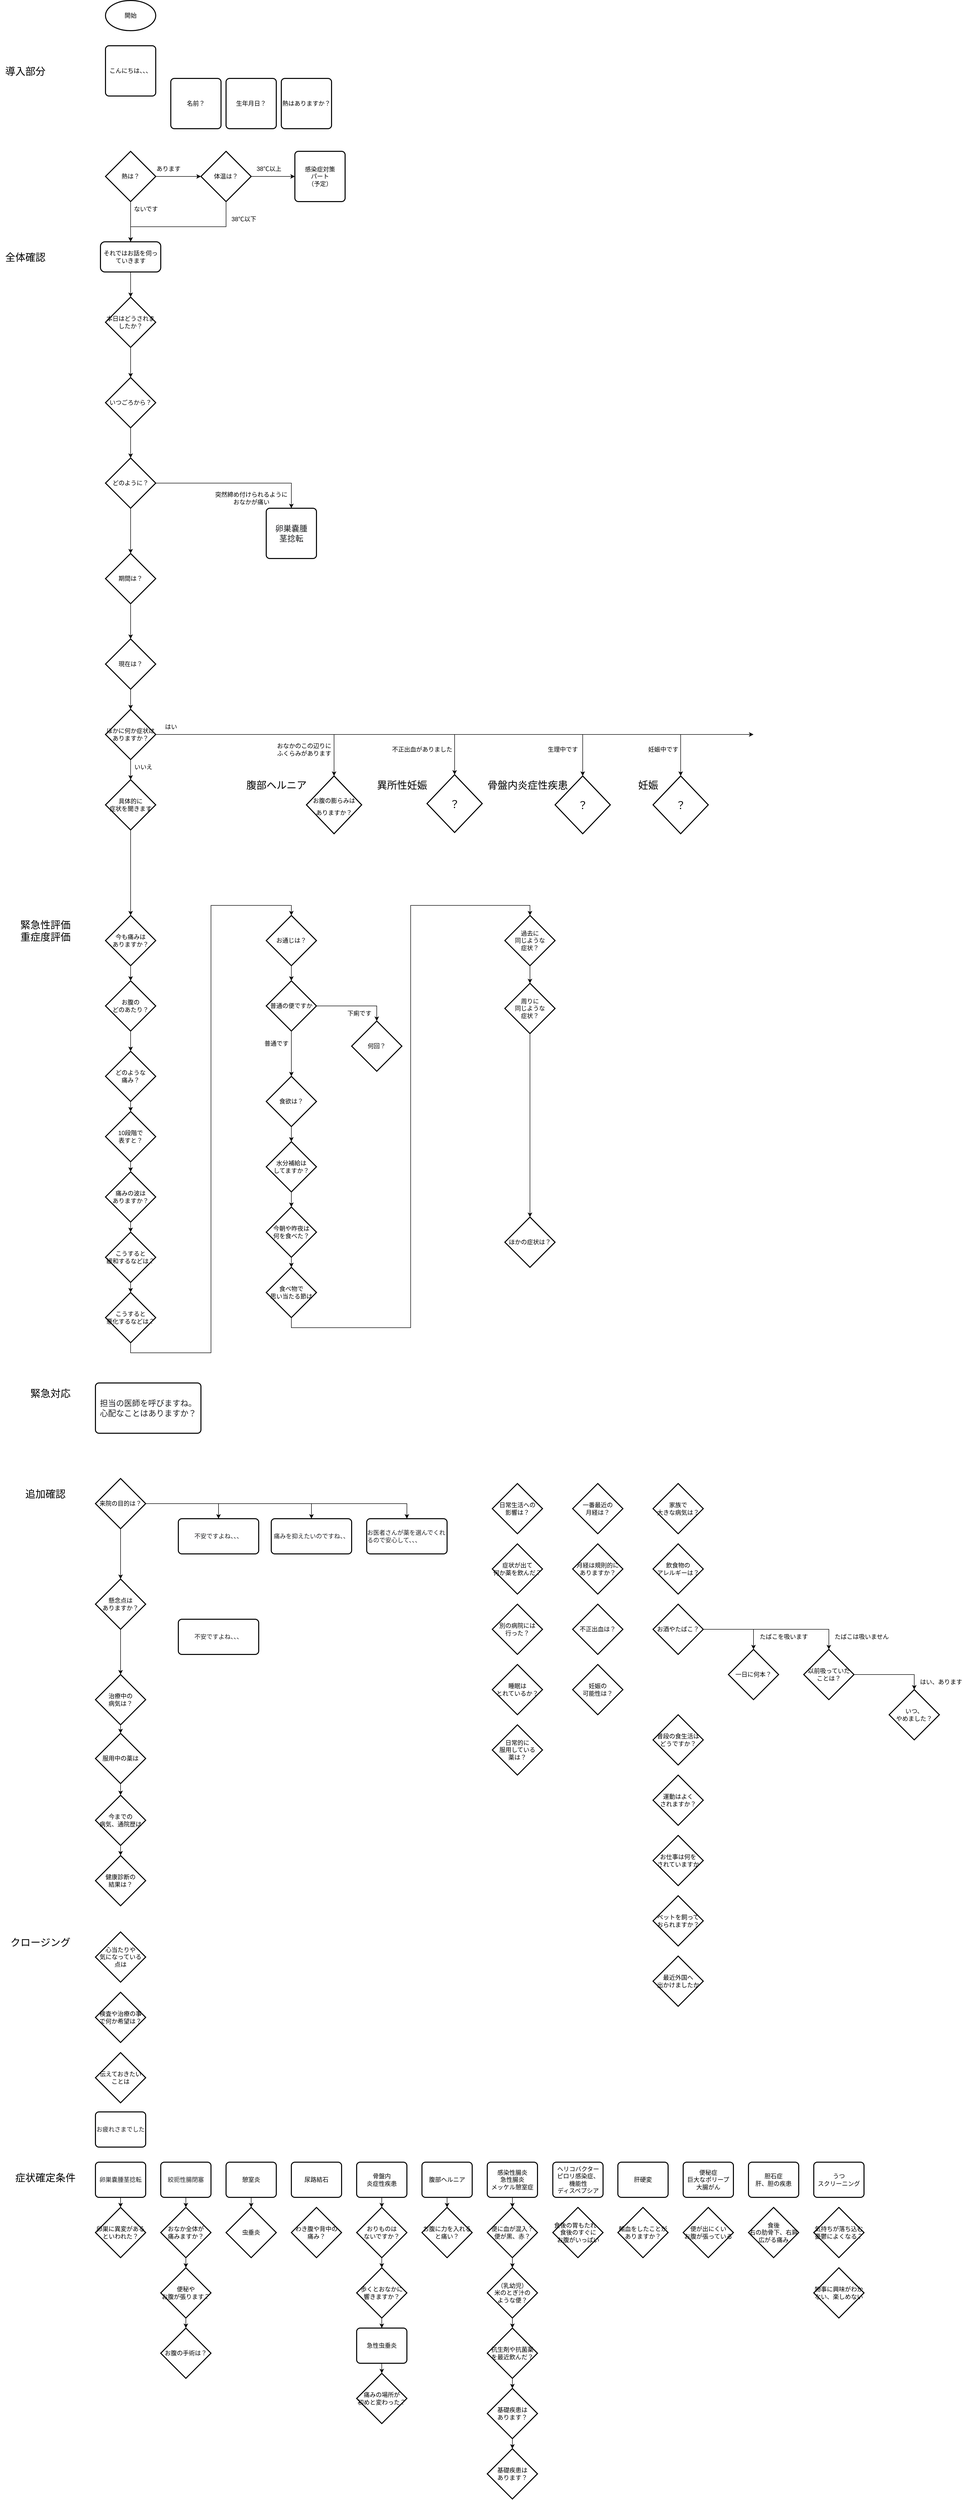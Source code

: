 <mxfile version="20.2.2" type="device"><diagram id="rqpcYEgkBjeoEAfSmR1K" name="Page-1"><mxGraphModel dx="1303" dy="2243" grid="1" gridSize="10" guides="1" tooltips="1" connect="1" arrows="1" fold="1" page="1" pageScale="1" pageWidth="827" pageHeight="1169" math="0" shadow="0"><root><mxCell id="0"/><mxCell id="1" parent="0"/><mxCell id="JgVFpUVp75qt-xSq9IBx-1" value="開始" style="strokeWidth=2;html=1;shape=mxgraph.flowchart.start_1;whiteSpace=wrap;" parent="1" vertex="1"><mxGeometry x="350" y="-40" width="100" height="60" as="geometry"/></mxCell><mxCell id="JgVFpUVp75qt-xSq9IBx-2" value="こんにちは、、、" style="rounded=1;whiteSpace=wrap;html=1;absoluteArcSize=1;arcSize=14;strokeWidth=2;" parent="1" vertex="1"><mxGeometry x="350" y="50" width="100" height="100" as="geometry"/></mxCell><mxCell id="JgVFpUVp75qt-xSq9IBx-3" value="名前？" style="rounded=1;whiteSpace=wrap;html=1;absoluteArcSize=1;arcSize=14;strokeWidth=2;" parent="1" vertex="1"><mxGeometry x="480" y="115" width="100" height="100" as="geometry"/></mxCell><mxCell id="JgVFpUVp75qt-xSq9IBx-5" value="生年月日？" style="rounded=1;whiteSpace=wrap;html=1;absoluteArcSize=1;arcSize=14;strokeWidth=2;" parent="1" vertex="1"><mxGeometry x="590" y="115" width="100" height="100" as="geometry"/></mxCell><mxCell id="JgVFpUVp75qt-xSq9IBx-7" value="熱はありますか？" style="rounded=1;whiteSpace=wrap;html=1;absoluteArcSize=1;arcSize=14;strokeWidth=2;" parent="1" vertex="1"><mxGeometry x="700" y="115" width="100" height="100" as="geometry"/></mxCell><mxCell id="JgVFpUVp75qt-xSq9IBx-13" value="感染症対策&lt;br&gt;パート&lt;br&gt;（予定）" style="rounded=1;whiteSpace=wrap;html=1;absoluteArcSize=1;arcSize=14;strokeWidth=2;" parent="1" vertex="1"><mxGeometry x="727" y="260" width="100" height="100" as="geometry"/></mxCell><mxCell id="JgVFpUVp75qt-xSq9IBx-19" style="edgeStyle=orthogonalEdgeStyle;rounded=0;orthogonalLoop=1;jettySize=auto;html=1;exitX=1;exitY=0.5;exitDx=0;exitDy=0;exitPerimeter=0;entryX=0;entryY=0.5;entryDx=0;entryDy=0;entryPerimeter=0;" parent="1" source="JgVFpUVp75qt-xSq9IBx-16" target="JgVFpUVp75qt-xSq9IBx-18" edge="1"><mxGeometry relative="1" as="geometry"/></mxCell><mxCell id="JgVFpUVp75qt-xSq9IBx-22" value="" style="edgeStyle=orthogonalEdgeStyle;rounded=0;orthogonalLoop=1;jettySize=auto;html=1;" parent="1" source="JgVFpUVp75qt-xSq9IBx-16" target="JgVFpUVp75qt-xSq9IBx-21" edge="1"><mxGeometry relative="1" as="geometry"/></mxCell><mxCell id="JgVFpUVp75qt-xSq9IBx-16" value="熱は？" style="strokeWidth=2;html=1;shape=mxgraph.flowchart.decision;whiteSpace=wrap;" parent="1" vertex="1"><mxGeometry x="350" y="260" width="100" height="100" as="geometry"/></mxCell><mxCell id="JgVFpUVp75qt-xSq9IBx-20" style="edgeStyle=orthogonalEdgeStyle;rounded=0;orthogonalLoop=1;jettySize=auto;html=1;exitX=1;exitY=0.5;exitDx=0;exitDy=0;exitPerimeter=0;" parent="1" source="JgVFpUVp75qt-xSq9IBx-18" target="JgVFpUVp75qt-xSq9IBx-13" edge="1"><mxGeometry relative="1" as="geometry"/></mxCell><mxCell id="7TIs3sJOuQPBWiwhjN5d-22" style="edgeStyle=orthogonalEdgeStyle;rounded=0;orthogonalLoop=1;jettySize=auto;html=1;exitX=0.5;exitY=1;exitDx=0;exitDy=0;exitPerimeter=0;" parent="1" source="JgVFpUVp75qt-xSq9IBx-18" edge="1"><mxGeometry relative="1" as="geometry"><mxPoint x="400" y="440" as="targetPoint"/><Array as="points"><mxPoint x="590" y="410"/><mxPoint x="400" y="410"/></Array></mxGeometry></mxCell><mxCell id="JgVFpUVp75qt-xSq9IBx-18" value="体温は？" style="strokeWidth=2;html=1;shape=mxgraph.flowchart.decision;whiteSpace=wrap;" parent="1" vertex="1"><mxGeometry x="540" y="260" width="100" height="100" as="geometry"/></mxCell><mxCell id="JgVFpUVp75qt-xSq9IBx-24" style="edgeStyle=orthogonalEdgeStyle;rounded=0;orthogonalLoop=1;jettySize=auto;html=1;exitX=0.5;exitY=1;exitDx=0;exitDy=0;entryX=0.5;entryY=0;entryDx=0;entryDy=0;entryPerimeter=0;" parent="1" source="JgVFpUVp75qt-xSq9IBx-21" target="JgVFpUVp75qt-xSq9IBx-23" edge="1"><mxGeometry relative="1" as="geometry"/></mxCell><mxCell id="JgVFpUVp75qt-xSq9IBx-21" value="それではお話を伺っていきます" style="rounded=1;whiteSpace=wrap;html=1;strokeWidth=2;" parent="1" vertex="1"><mxGeometry x="340" y="440" width="120" height="60" as="geometry"/></mxCell><mxCell id="7TIs3sJOuQPBWiwhjN5d-24" style="edgeStyle=orthogonalEdgeStyle;rounded=0;orthogonalLoop=1;jettySize=auto;html=1;exitX=0.5;exitY=1;exitDx=0;exitDy=0;exitPerimeter=0;entryX=0.5;entryY=0;entryDx=0;entryDy=0;entryPerimeter=0;" parent="1" source="JgVFpUVp75qt-xSq9IBx-23" target="JgVFpUVp75qt-xSq9IBx-29" edge="1"><mxGeometry relative="1" as="geometry"/></mxCell><mxCell id="JgVFpUVp75qt-xSq9IBx-23" value="本日はどうされましたか？" style="strokeWidth=2;html=1;shape=mxgraph.flowchart.decision;whiteSpace=wrap;" parent="1" vertex="1"><mxGeometry x="350" y="550" width="100" height="100" as="geometry"/></mxCell><mxCell id="7TIs3sJOuQPBWiwhjN5d-26" style="edgeStyle=orthogonalEdgeStyle;rounded=0;orthogonalLoop=1;jettySize=auto;html=1;exitX=0.5;exitY=1;exitDx=0;exitDy=0;exitPerimeter=0;entryX=0.5;entryY=0;entryDx=0;entryDy=0;entryPerimeter=0;" parent="1" source="JgVFpUVp75qt-xSq9IBx-28" target="JgVFpUVp75qt-xSq9IBx-32" edge="1"><mxGeometry relative="1" as="geometry"/></mxCell><mxCell id="7TIs3sJOuQPBWiwhjN5d-35" style="edgeStyle=orthogonalEdgeStyle;rounded=0;orthogonalLoop=1;jettySize=auto;html=1;exitX=1;exitY=0.5;exitDx=0;exitDy=0;exitPerimeter=0;entryX=0.5;entryY=0;entryDx=0;entryDy=0;" parent="1" source="JgVFpUVp75qt-xSq9IBx-28" target="7TIs3sJOuQPBWiwhjN5d-33" edge="1"><mxGeometry relative="1" as="geometry"/></mxCell><mxCell id="JgVFpUVp75qt-xSq9IBx-28" value="どのように？" style="strokeWidth=2;html=1;shape=mxgraph.flowchart.decision;whiteSpace=wrap;" parent="1" vertex="1"><mxGeometry x="350" y="870" width="100" height="100" as="geometry"/></mxCell><mxCell id="7TIs3sJOuQPBWiwhjN5d-25" style="edgeStyle=orthogonalEdgeStyle;rounded=0;orthogonalLoop=1;jettySize=auto;html=1;exitX=0.5;exitY=1;exitDx=0;exitDy=0;exitPerimeter=0;entryX=0.5;entryY=0;entryDx=0;entryDy=0;entryPerimeter=0;" parent="1" source="JgVFpUVp75qt-xSq9IBx-29" target="JgVFpUVp75qt-xSq9IBx-28" edge="1"><mxGeometry relative="1" as="geometry"/></mxCell><mxCell id="JgVFpUVp75qt-xSq9IBx-29" value="いつごろから？" style="strokeWidth=2;html=1;shape=mxgraph.flowchart.decision;whiteSpace=wrap;" parent="1" vertex="1"><mxGeometry x="350" y="710" width="100" height="100" as="geometry"/></mxCell><mxCell id="7TIs3sJOuQPBWiwhjN5d-18" style="edgeStyle=orthogonalEdgeStyle;rounded=0;orthogonalLoop=1;jettySize=auto;html=1;exitX=0.5;exitY=1;exitDx=0;exitDy=0;exitPerimeter=0;entryX=0.5;entryY=0;entryDx=0;entryDy=0;entryPerimeter=0;" parent="1" source="JgVFpUVp75qt-xSq9IBx-30" target="7TIs3sJOuQPBWiwhjN5d-36" edge="1"><mxGeometry relative="1" as="geometry"><mxPoint x="400" y="1720" as="targetPoint"/></mxGeometry></mxCell><mxCell id="JgVFpUVp75qt-xSq9IBx-30" value="具体的に&lt;br&gt;症状を聞きます" style="strokeWidth=2;html=1;shape=mxgraph.flowchart.decision;whiteSpace=wrap;" parent="1" vertex="1"><mxGeometry x="350" y="1510" width="100" height="100" as="geometry"/></mxCell><mxCell id="7TIs3sJOuQPBWiwhjN5d-27" style="edgeStyle=orthogonalEdgeStyle;rounded=0;orthogonalLoop=1;jettySize=auto;html=1;exitX=0.5;exitY=1;exitDx=0;exitDy=0;exitPerimeter=0;entryX=0.5;entryY=0;entryDx=0;entryDy=0;entryPerimeter=0;" parent="1" source="JgVFpUVp75qt-xSq9IBx-32" target="JgVFpUVp75qt-xSq9IBx-55" edge="1"><mxGeometry relative="1" as="geometry"/></mxCell><mxCell id="JgVFpUVp75qt-xSq9IBx-32" value="期間は？" style="strokeWidth=2;html=1;shape=mxgraph.flowchart.decision;whiteSpace=wrap;" parent="1" vertex="1"><mxGeometry x="350" y="1060" width="100" height="100" as="geometry"/></mxCell><mxCell id="JgVFpUVp75qt-xSq9IBx-33" value="&lt;font style=&quot;font-size: 20px;&quot;&gt;導入部分&lt;/font&gt;" style="text;html=1;align=center;verticalAlign=middle;resizable=0;points=[];autosize=1;strokeColor=none;fillColor=none;" parent="1" vertex="1"><mxGeometry x="140" y="80" width="100" height="40" as="geometry"/></mxCell><mxCell id="JgVFpUVp75qt-xSq9IBx-34" value="&lt;font style=&quot;font-size: 20px;&quot;&gt;全体確認&lt;/font&gt;" style="text;html=1;align=center;verticalAlign=middle;resizable=0;points=[];autosize=1;strokeColor=none;fillColor=none;" parent="1" vertex="1"><mxGeometry x="140" y="450" width="100" height="40" as="geometry"/></mxCell><mxCell id="JgVFpUVp75qt-xSq9IBx-36" value="&lt;font style=&quot;font-size: 20px;&quot;&gt;腹部ヘルニア&lt;/font&gt;" style="text;html=1;align=center;verticalAlign=middle;resizable=0;points=[];autosize=1;strokeColor=none;fillColor=none;" parent="1" vertex="1"><mxGeometry x="620" y="1500" width="140" height="40" as="geometry"/></mxCell><mxCell id="JgVFpUVp75qt-xSq9IBx-37" value="&lt;font style=&quot;font-size: 12px;&quot;&gt;お腹の膨らみは&lt;br&gt;&lt;font style=&quot;font-size: 12px;&quot;&gt;ありますか？&lt;/font&gt;&lt;/font&gt;" style="strokeWidth=2;html=1;shape=mxgraph.flowchart.decision;whiteSpace=wrap;fontSize=20;" parent="1" vertex="1"><mxGeometry x="750" y="1502.5" width="110" height="115" as="geometry"/></mxCell><mxCell id="JgVFpUVp75qt-xSq9IBx-46" style="edgeStyle=orthogonalEdgeStyle;rounded=0;orthogonalLoop=1;jettySize=auto;html=1;exitX=0.5;exitY=1;exitDx=0;exitDy=0;exitPerimeter=0;entryX=0.5;entryY=0;entryDx=0;entryDy=0;entryPerimeter=0;fontSize=12;" parent="1" source="JgVFpUVp75qt-xSq9IBx-40" target="JgVFpUVp75qt-xSq9IBx-30" edge="1"><mxGeometry relative="1" as="geometry"/></mxCell><mxCell id="7TIs3sJOuQPBWiwhjN5d-1" style="edgeStyle=orthogonalEdgeStyle;rounded=0;orthogonalLoop=1;jettySize=auto;html=1;exitX=1;exitY=0.5;exitDx=0;exitDy=0;exitPerimeter=0;" parent="1" source="JgVFpUVp75qt-xSq9IBx-40" edge="1"><mxGeometry relative="1" as="geometry"><mxPoint x="1640" y="1420" as="targetPoint"/></mxGeometry></mxCell><mxCell id="7TIs3sJOuQPBWiwhjN5d-7" style="edgeStyle=orthogonalEdgeStyle;rounded=0;orthogonalLoop=1;jettySize=auto;html=1;exitX=1;exitY=0.5;exitDx=0;exitDy=0;exitPerimeter=0;entryX=0.5;entryY=0;entryDx=0;entryDy=0;entryPerimeter=0;" parent="1" source="JgVFpUVp75qt-xSq9IBx-40" target="JgVFpUVp75qt-xSq9IBx-37" edge="1"><mxGeometry relative="1" as="geometry"/></mxCell><mxCell id="7TIs3sJOuQPBWiwhjN5d-10" style="edgeStyle=orthogonalEdgeStyle;rounded=0;orthogonalLoop=1;jettySize=auto;html=1;exitX=1;exitY=0.5;exitDx=0;exitDy=0;exitPerimeter=0;entryX=0.5;entryY=0;entryDx=0;entryDy=0;entryPerimeter=0;" parent="1" source="JgVFpUVp75qt-xSq9IBx-40" target="7TIs3sJOuQPBWiwhjN5d-9" edge="1"><mxGeometry relative="1" as="geometry"/></mxCell><mxCell id="7TIs3sJOuQPBWiwhjN5d-15" style="edgeStyle=orthogonalEdgeStyle;rounded=0;orthogonalLoop=1;jettySize=auto;html=1;exitX=1;exitY=0.5;exitDx=0;exitDy=0;exitPerimeter=0;entryX=0.5;entryY=0;entryDx=0;entryDy=0;entryPerimeter=0;" parent="1" source="JgVFpUVp75qt-xSq9IBx-40" target="7TIs3sJOuQPBWiwhjN5d-12" edge="1"><mxGeometry relative="1" as="geometry"/></mxCell><mxCell id="7TIs3sJOuQPBWiwhjN5d-16" style="edgeStyle=orthogonalEdgeStyle;rounded=0;orthogonalLoop=1;jettySize=auto;html=1;exitX=1;exitY=0.5;exitDx=0;exitDy=0;exitPerimeter=0;entryX=0.5;entryY=0;entryDx=0;entryDy=0;entryPerimeter=0;" parent="1" source="JgVFpUVp75qt-xSq9IBx-40" target="7TIs3sJOuQPBWiwhjN5d-11" edge="1"><mxGeometry relative="1" as="geometry"/></mxCell><mxCell id="JgVFpUVp75qt-xSq9IBx-40" value="ほかに何か症状はありますか？" style="strokeWidth=2;html=1;shape=mxgraph.flowchart.decision;whiteSpace=wrap;" parent="1" vertex="1"><mxGeometry x="350" y="1370" width="100" height="100" as="geometry"/></mxCell><mxCell id="JgVFpUVp75qt-xSq9IBx-48" value="はい" style="text;html=1;align=center;verticalAlign=middle;resizable=0;points=[];autosize=1;strokeColor=none;fillColor=none;fontSize=12;" parent="1" vertex="1"><mxGeometry x="455" y="1390" width="50" height="30" as="geometry"/></mxCell><mxCell id="JgVFpUVp75qt-xSq9IBx-49" value="いいえ" style="text;html=1;align=center;verticalAlign=middle;resizable=0;points=[];autosize=1;strokeColor=none;fillColor=none;fontSize=12;" parent="1" vertex="1"><mxGeometry x="395" y="1470" width="60" height="30" as="geometry"/></mxCell><mxCell id="JgVFpUVp75qt-xSq9IBx-50" value="&lt;font style=&quot;font-size: 20px;&quot;&gt;異所性妊娠&lt;/font&gt;" style="text;html=1;align=center;verticalAlign=middle;resizable=0;points=[];autosize=1;strokeColor=none;fillColor=none;" parent="1" vertex="1"><mxGeometry x="880" y="1500" width="120" height="40" as="geometry"/></mxCell><mxCell id="JgVFpUVp75qt-xSq9IBx-51" value="&lt;span style=&quot;font-size: 20px;&quot;&gt;骨盤内炎症性疾患&lt;/span&gt;" style="text;html=1;align=center;verticalAlign=middle;resizable=0;points=[];autosize=1;strokeColor=none;fillColor=none;" parent="1" vertex="1"><mxGeometry x="1100" y="1500" width="180" height="40" as="geometry"/></mxCell><mxCell id="7TIs3sJOuQPBWiwhjN5d-28" style="edgeStyle=orthogonalEdgeStyle;rounded=0;orthogonalLoop=1;jettySize=auto;html=1;exitX=0.5;exitY=1;exitDx=0;exitDy=0;exitPerimeter=0;entryX=0.5;entryY=0;entryDx=0;entryDy=0;entryPerimeter=0;" parent="1" source="JgVFpUVp75qt-xSq9IBx-55" target="JgVFpUVp75qt-xSq9IBx-40" edge="1"><mxGeometry relative="1" as="geometry"/></mxCell><mxCell id="JgVFpUVp75qt-xSq9IBx-55" value="現在は？" style="strokeWidth=2;html=1;shape=mxgraph.flowchart.decision;whiteSpace=wrap;" parent="1" vertex="1"><mxGeometry x="350" y="1230" width="100" height="100" as="geometry"/></mxCell><mxCell id="7TIs3sJOuQPBWiwhjN5d-2" value="おなかのこの辺りに&lt;br&gt;ふくらみがあります" style="text;html=1;align=center;verticalAlign=middle;resizable=0;points=[];autosize=1;strokeColor=none;fillColor=none;fontSize=12;" parent="1" vertex="1"><mxGeometry x="680" y="1430" width="130" height="40" as="geometry"/></mxCell><mxCell id="7TIs3sJOuQPBWiwhjN5d-3" value="不正出血がありました" style="text;html=1;align=center;verticalAlign=middle;resizable=0;points=[];autosize=1;strokeColor=none;fillColor=none;fontSize=12;" parent="1" vertex="1"><mxGeometry x="910" y="1435" width="140" height="30" as="geometry"/></mxCell><mxCell id="7TIs3sJOuQPBWiwhjN5d-4" value="生理中です" style="text;html=1;align=center;verticalAlign=middle;resizable=0;points=[];autosize=1;strokeColor=none;fillColor=none;fontSize=12;" parent="1" vertex="1"><mxGeometry x="1220" y="1435" width="80" height="30" as="geometry"/></mxCell><mxCell id="7TIs3sJOuQPBWiwhjN5d-5" value="妊娠中です" style="text;html=1;align=center;verticalAlign=middle;resizable=0;points=[];autosize=1;strokeColor=none;fillColor=none;fontSize=12;" parent="1" vertex="1"><mxGeometry x="1420" y="1435" width="80" height="30" as="geometry"/></mxCell><mxCell id="7TIs3sJOuQPBWiwhjN5d-9" value="？" style="strokeWidth=2;html=1;shape=mxgraph.flowchart.decision;whiteSpace=wrap;fontSize=20;" parent="1" vertex="1"><mxGeometry x="990" y="1500" width="110" height="115" as="geometry"/></mxCell><mxCell id="7TIs3sJOuQPBWiwhjN5d-11" value="？" style="strokeWidth=2;html=1;shape=mxgraph.flowchart.decision;whiteSpace=wrap;fontSize=20;" parent="1" vertex="1"><mxGeometry x="1245" y="1502.5" width="110" height="115" as="geometry"/></mxCell><mxCell id="7TIs3sJOuQPBWiwhjN5d-12" value="？" style="strokeWidth=2;html=1;shape=mxgraph.flowchart.decision;whiteSpace=wrap;fontSize=20;" parent="1" vertex="1"><mxGeometry x="1440" y="1502.5" width="110" height="115" as="geometry"/></mxCell><mxCell id="7TIs3sJOuQPBWiwhjN5d-17" value="&lt;span style=&quot;font-size: 20px;&quot;&gt;妊娠&lt;/span&gt;" style="text;html=1;align=center;verticalAlign=middle;resizable=0;points=[];autosize=1;strokeColor=none;fillColor=none;" parent="1" vertex="1"><mxGeometry x="1400" y="1500" width="60" height="40" as="geometry"/></mxCell><mxCell id="7TIs3sJOuQPBWiwhjN5d-19" value="あります&lt;span style=&quot;color: rgba(0, 0, 0, 0); font-family: monospace; font-size: 0px; text-align: start;&quot;&gt;%3CmxGraphModel%3E%3Croot%3E%3CmxCell%20id%3D%220%22%2F%3E%3CmxCell%20id%3D%221%22%20parent%3D%220%22%2F%3E%3CmxCell%20id%3D%222%22%20value%3D%22%E3%81%AF%E3%81%84%22%20style%3D%22text%3Bhtml%3D1%3Balign%3Dcenter%3BverticalAlign%3Dmiddle%3Bresizable%3D0%3Bpoints%3D%5B%5D%3Bautosize%3D1%3BstrokeColor%3Dnone%3BfillColor%3Dnone%3BfontSize%3D12%3B%22%20vertex%3D%221%22%20parent%3D%221%22%3E%3CmxGeometry%20x%3D%22455%22%20y%3D%22850%22%20width%3D%2250%22%20height%3D%2230%22%20as%3D%22geometry%22%2F%3E%3C%2FmxCell%3E%3C%2Froot%3E%3C%2FmxGraphModel%3E&lt;/span&gt;" style="text;html=1;align=center;verticalAlign=middle;resizable=0;points=[];autosize=1;strokeColor=none;fillColor=none;fontSize=12;" parent="1" vertex="1"><mxGeometry x="440" y="280" width="70" height="30" as="geometry"/></mxCell><mxCell id="7TIs3sJOuQPBWiwhjN5d-20" value="ないです" style="text;html=1;align=center;verticalAlign=middle;resizable=0;points=[];autosize=1;strokeColor=none;fillColor=none;fontSize=12;" parent="1" vertex="1"><mxGeometry x="395" y="360" width="70" height="30" as="geometry"/></mxCell><mxCell id="7TIs3sJOuQPBWiwhjN5d-21" value="38℃以上" style="text;html=1;align=center;verticalAlign=middle;resizable=0;points=[];autosize=1;strokeColor=none;fillColor=none;fontSize=12;" parent="1" vertex="1"><mxGeometry x="640" y="280" width="70" height="30" as="geometry"/></mxCell><mxCell id="7TIs3sJOuQPBWiwhjN5d-23" value="38℃以下" style="text;html=1;align=center;verticalAlign=middle;resizable=0;points=[];autosize=1;strokeColor=none;fillColor=none;fontSize=12;" parent="1" vertex="1"><mxGeometry x="590" y="380" width="70" height="30" as="geometry"/></mxCell><mxCell id="7TIs3sJOuQPBWiwhjN5d-31" value="突然締め付けられるように&lt;br&gt;おなかが痛い" style="text;html=1;align=center;verticalAlign=middle;resizable=0;points=[];autosize=1;strokeColor=none;fillColor=none;fontSize=12;" parent="1" vertex="1"><mxGeometry x="555" y="930" width="170" height="40" as="geometry"/></mxCell><mxCell id="7TIs3sJOuQPBWiwhjN5d-33" value="&lt;span style=&quot;color: rgb(32, 33, 36); font-family: arial, sans-serif; font-size: 16px; text-align: start; background-color: rgb(255, 255, 255);&quot;&gt;卵巣嚢腫&lt;br&gt;茎捻転&lt;/span&gt;" style="rounded=1;whiteSpace=wrap;html=1;absoluteArcSize=1;arcSize=14;strokeWidth=2;" parent="1" vertex="1"><mxGeometry x="670" y="970" width="100" height="100" as="geometry"/></mxCell><mxCell id="7TIs3sJOuQPBWiwhjN5d-57" style="edgeStyle=orthogonalEdgeStyle;rounded=0;orthogonalLoop=1;jettySize=auto;html=1;exitX=0.5;exitY=1;exitDx=0;exitDy=0;exitPerimeter=0;entryX=0.5;entryY=0;entryDx=0;entryDy=0;entryPerimeter=0;" parent="1" source="7TIs3sJOuQPBWiwhjN5d-36" target="7TIs3sJOuQPBWiwhjN5d-37" edge="1"><mxGeometry relative="1" as="geometry"/></mxCell><mxCell id="7TIs3sJOuQPBWiwhjN5d-36" value="今も痛みは&lt;br&gt;ありますか？" style="strokeWidth=2;html=1;shape=mxgraph.flowchart.decision;whiteSpace=wrap;" parent="1" vertex="1"><mxGeometry x="350" y="1780" width="100" height="100" as="geometry"/></mxCell><mxCell id="7TIs3sJOuQPBWiwhjN5d-58" style="edgeStyle=orthogonalEdgeStyle;rounded=0;orthogonalLoop=1;jettySize=auto;html=1;exitX=0.5;exitY=1;exitDx=0;exitDy=0;exitPerimeter=0;entryX=0.5;entryY=0;entryDx=0;entryDy=0;entryPerimeter=0;" parent="1" source="7TIs3sJOuQPBWiwhjN5d-37" target="7TIs3sJOuQPBWiwhjN5d-38" edge="1"><mxGeometry relative="1" as="geometry"/></mxCell><mxCell id="7TIs3sJOuQPBWiwhjN5d-37" value="お腹の&lt;br&gt;どのあたり？" style="strokeWidth=2;html=1;shape=mxgraph.flowchart.decision;whiteSpace=wrap;" parent="1" vertex="1"><mxGeometry x="350" y="1910" width="100" height="100" as="geometry"/></mxCell><mxCell id="7TIs3sJOuQPBWiwhjN5d-59" style="edgeStyle=orthogonalEdgeStyle;rounded=0;orthogonalLoop=1;jettySize=auto;html=1;exitX=0.5;exitY=1;exitDx=0;exitDy=0;exitPerimeter=0;entryX=0.5;entryY=0;entryDx=0;entryDy=0;entryPerimeter=0;" parent="1" source="7TIs3sJOuQPBWiwhjN5d-38" target="7TIs3sJOuQPBWiwhjN5d-39" edge="1"><mxGeometry relative="1" as="geometry"/></mxCell><mxCell id="7TIs3sJOuQPBWiwhjN5d-38" value="どのような&lt;br&gt;痛み？&lt;span style=&quot;color: rgba(0, 0, 0, 0); font-family: monospace; font-size: 0px; text-align: start;&quot;&gt;%3CmxGraphModel%3E%3Croot%3E%3CmxCell%20id%3D%220%22%2F%3E%3CmxCell%20id%3D%221%22%20parent%3D%220%22%2F%3E%3CmxCell%20id%3D%222%22%20value%3D%22%E5%85%B7%E4%BD%93%E7%9A%84%E3%81%AB%26lt%3Bbr%26gt%3B%E7%97%87%E7%8A%B6%E3%82%92%E8%81%9E%E3%81%8D%E3%81%BE%E3%81%99%22%20style%3D%22strokeWidth%3D2%3Bhtml%3D1%3Bshape%3Dmxgraph.flowchart.decision%3BwhiteSpace%3Dwrap%3B%22%20vertex%3D%221%22%20parent%3D%221%22%3E%3CmxGeometry%20x%3D%22350%22%20y%3D%221510%22%20width%3D%22100%22%20height%3D%22100%22%20as%3D%22geometry%22%2F%3E%3C%2FmxCell%3E%3C%2Froot%3E%3C%2FmxGraphModel%3E&lt;/span&gt;" style="strokeWidth=2;html=1;shape=mxgraph.flowchart.decision;whiteSpace=wrap;" parent="1" vertex="1"><mxGeometry x="350" y="2050" width="100" height="100" as="geometry"/></mxCell><mxCell id="7TIs3sJOuQPBWiwhjN5d-60" style="edgeStyle=orthogonalEdgeStyle;rounded=0;orthogonalLoop=1;jettySize=auto;html=1;exitX=0.5;exitY=1;exitDx=0;exitDy=0;exitPerimeter=0;entryX=0.5;entryY=0;entryDx=0;entryDy=0;entryPerimeter=0;" parent="1" source="7TIs3sJOuQPBWiwhjN5d-39" target="7TIs3sJOuQPBWiwhjN5d-40" edge="1"><mxGeometry relative="1" as="geometry"/></mxCell><mxCell id="7TIs3sJOuQPBWiwhjN5d-39" value="10段階で&lt;br&gt;表すと？" style="strokeWidth=2;html=1;shape=mxgraph.flowchart.decision;whiteSpace=wrap;" parent="1" vertex="1"><mxGeometry x="350" y="2170" width="100" height="100" as="geometry"/></mxCell><mxCell id="7TIs3sJOuQPBWiwhjN5d-61" style="edgeStyle=orthogonalEdgeStyle;rounded=0;orthogonalLoop=1;jettySize=auto;html=1;exitX=0.5;exitY=1;exitDx=0;exitDy=0;exitPerimeter=0;entryX=0.5;entryY=0;entryDx=0;entryDy=0;entryPerimeter=0;" parent="1" source="7TIs3sJOuQPBWiwhjN5d-40" target="7TIs3sJOuQPBWiwhjN5d-41" edge="1"><mxGeometry relative="1" as="geometry"/></mxCell><mxCell id="7TIs3sJOuQPBWiwhjN5d-40" value="痛みの波は&lt;br&gt;ありますか？" style="strokeWidth=2;html=1;shape=mxgraph.flowchart.decision;whiteSpace=wrap;" parent="1" vertex="1"><mxGeometry x="350" y="2290" width="100" height="100" as="geometry"/></mxCell><mxCell id="7TIs3sJOuQPBWiwhjN5d-62" style="edgeStyle=orthogonalEdgeStyle;rounded=0;orthogonalLoop=1;jettySize=auto;html=1;exitX=0.5;exitY=1;exitDx=0;exitDy=0;exitPerimeter=0;entryX=0.5;entryY=0;entryDx=0;entryDy=0;entryPerimeter=0;" parent="1" source="7TIs3sJOuQPBWiwhjN5d-41" target="7TIs3sJOuQPBWiwhjN5d-42" edge="1"><mxGeometry relative="1" as="geometry"/></mxCell><mxCell id="7TIs3sJOuQPBWiwhjN5d-41" value="こうすると&lt;br&gt;緩和するなどは？" style="strokeWidth=2;html=1;shape=mxgraph.flowchart.decision;whiteSpace=wrap;" parent="1" vertex="1"><mxGeometry x="350" y="2410" width="100" height="100" as="geometry"/></mxCell><mxCell id="7TIs3sJOuQPBWiwhjN5d-63" style="edgeStyle=orthogonalEdgeStyle;rounded=0;orthogonalLoop=1;jettySize=auto;html=1;exitX=0.5;exitY=1;exitDx=0;exitDy=0;exitPerimeter=0;entryX=0.5;entryY=0;entryDx=0;entryDy=0;entryPerimeter=0;" parent="1" source="7TIs3sJOuQPBWiwhjN5d-42" target="7TIs3sJOuQPBWiwhjN5d-45" edge="1"><mxGeometry relative="1" as="geometry"/></mxCell><mxCell id="7TIs3sJOuQPBWiwhjN5d-42" value="こうすると&lt;br&gt;悪化するなどは？" style="strokeWidth=2;html=1;shape=mxgraph.flowchart.decision;whiteSpace=wrap;" parent="1" vertex="1"><mxGeometry x="350" y="2530" width="100" height="100" as="geometry"/></mxCell><mxCell id="7TIs3sJOuQPBWiwhjN5d-43" value="&lt;font style=&quot;font-size: 20px;&quot;&gt;緊急性評価&lt;br&gt;重症度評価&lt;br&gt;&lt;/font&gt;" style="text;html=1;align=center;verticalAlign=middle;resizable=0;points=[];autosize=1;strokeColor=none;fillColor=none;" parent="1" vertex="1"><mxGeometry x="170" y="1780" width="120" height="60" as="geometry"/></mxCell><mxCell id="7TIs3sJOuQPBWiwhjN5d-64" style="edgeStyle=orthogonalEdgeStyle;rounded=0;orthogonalLoop=1;jettySize=auto;html=1;exitX=0.5;exitY=1;exitDx=0;exitDy=0;exitPerimeter=0;entryX=0.5;entryY=0;entryDx=0;entryDy=0;entryPerimeter=0;" parent="1" source="7TIs3sJOuQPBWiwhjN5d-45" target="7TIs3sJOuQPBWiwhjN5d-46" edge="1"><mxGeometry relative="1" as="geometry"/></mxCell><mxCell id="7TIs3sJOuQPBWiwhjN5d-45" value="お通じは？" style="strokeWidth=2;html=1;shape=mxgraph.flowchart.decision;whiteSpace=wrap;" parent="1" vertex="1"><mxGeometry x="670" y="1780" width="100" height="100" as="geometry"/></mxCell><mxCell id="7TIs3sJOuQPBWiwhjN5d-48" style="edgeStyle=orthogonalEdgeStyle;rounded=0;orthogonalLoop=1;jettySize=auto;html=1;exitX=0.5;exitY=1;exitDx=0;exitDy=0;exitPerimeter=0;entryX=0.5;entryY=0;entryDx=0;entryDy=0;entryPerimeter=0;" parent="1" source="7TIs3sJOuQPBWiwhjN5d-46" target="7TIs3sJOuQPBWiwhjN5d-52" edge="1"><mxGeometry relative="1" as="geometry"><mxPoint x="720" y="2070" as="targetPoint"/></mxGeometry></mxCell><mxCell id="7TIs3sJOuQPBWiwhjN5d-51" style="edgeStyle=orthogonalEdgeStyle;rounded=0;orthogonalLoop=1;jettySize=auto;html=1;exitX=1;exitY=0.5;exitDx=0;exitDy=0;exitPerimeter=0;entryX=0.5;entryY=0;entryDx=0;entryDy=0;entryPerimeter=0;" parent="1" source="7TIs3sJOuQPBWiwhjN5d-46" target="7TIs3sJOuQPBWiwhjN5d-47" edge="1"><mxGeometry relative="1" as="geometry"/></mxCell><mxCell id="7TIs3sJOuQPBWiwhjN5d-46" value="普通の便ですか" style="strokeWidth=2;html=1;shape=mxgraph.flowchart.decision;whiteSpace=wrap;" parent="1" vertex="1"><mxGeometry x="670" y="1910" width="100" height="100" as="geometry"/></mxCell><mxCell id="7TIs3sJOuQPBWiwhjN5d-47" value="何回？" style="strokeWidth=2;html=1;shape=mxgraph.flowchart.decision;whiteSpace=wrap;" parent="1" vertex="1"><mxGeometry x="840" y="1990" width="100" height="100" as="geometry"/></mxCell><mxCell id="7TIs3sJOuQPBWiwhjN5d-49" value="普通です" style="text;html=1;align=center;verticalAlign=middle;resizable=0;points=[];autosize=1;strokeColor=none;fillColor=none;fontSize=12;" parent="1" vertex="1"><mxGeometry x="655" y="2020" width="70" height="30" as="geometry"/></mxCell><mxCell id="7TIs3sJOuQPBWiwhjN5d-50" value="下痢です" style="text;html=1;align=center;verticalAlign=middle;resizable=0;points=[];autosize=1;strokeColor=none;fillColor=none;fontSize=12;" parent="1" vertex="1"><mxGeometry x="820" y="1960" width="70" height="30" as="geometry"/></mxCell><mxCell id="7TIs3sJOuQPBWiwhjN5d-65" style="edgeStyle=orthogonalEdgeStyle;rounded=0;orthogonalLoop=1;jettySize=auto;html=1;exitX=0.5;exitY=1;exitDx=0;exitDy=0;exitPerimeter=0;entryX=0.5;entryY=0;entryDx=0;entryDy=0;entryPerimeter=0;" parent="1" source="7TIs3sJOuQPBWiwhjN5d-52" target="7TIs3sJOuQPBWiwhjN5d-53" edge="1"><mxGeometry relative="1" as="geometry"/></mxCell><mxCell id="7TIs3sJOuQPBWiwhjN5d-52" value="食欲は？" style="strokeWidth=2;html=1;shape=mxgraph.flowchart.decision;whiteSpace=wrap;" parent="1" vertex="1"><mxGeometry x="670" y="2100" width="100" height="100" as="geometry"/></mxCell><mxCell id="7TIs3sJOuQPBWiwhjN5d-66" style="edgeStyle=orthogonalEdgeStyle;rounded=0;orthogonalLoop=1;jettySize=auto;html=1;exitX=0.5;exitY=1;exitDx=0;exitDy=0;exitPerimeter=0;" parent="1" source="7TIs3sJOuQPBWiwhjN5d-53" target="7TIs3sJOuQPBWiwhjN5d-54" edge="1"><mxGeometry relative="1" as="geometry"/></mxCell><mxCell id="7TIs3sJOuQPBWiwhjN5d-53" value="水分補給は&lt;br&gt;してますか？" style="strokeWidth=2;html=1;shape=mxgraph.flowchart.decision;whiteSpace=wrap;" parent="1" vertex="1"><mxGeometry x="670" y="2230" width="100" height="100" as="geometry"/></mxCell><mxCell id="7TIs3sJOuQPBWiwhjN5d-67" style="edgeStyle=orthogonalEdgeStyle;rounded=0;orthogonalLoop=1;jettySize=auto;html=1;exitX=0.5;exitY=1;exitDx=0;exitDy=0;exitPerimeter=0;entryX=0.5;entryY=0;entryDx=0;entryDy=0;entryPerimeter=0;" parent="1" source="7TIs3sJOuQPBWiwhjN5d-54" target="7TIs3sJOuQPBWiwhjN5d-55" edge="1"><mxGeometry relative="1" as="geometry"/></mxCell><mxCell id="7TIs3sJOuQPBWiwhjN5d-54" value="今朝や昨夜は&lt;br&gt;何を食べた？" style="strokeWidth=2;html=1;shape=mxgraph.flowchart.decision;whiteSpace=wrap;" parent="1" vertex="1"><mxGeometry x="670" y="2360" width="100" height="100" as="geometry"/></mxCell><mxCell id="7TIs3sJOuQPBWiwhjN5d-72" style="edgeStyle=orthogonalEdgeStyle;rounded=0;orthogonalLoop=1;jettySize=auto;html=1;exitX=0.5;exitY=1;exitDx=0;exitDy=0;exitPerimeter=0;entryX=0.5;entryY=0;entryDx=0;entryDy=0;entryPerimeter=0;" parent="1" source="7TIs3sJOuQPBWiwhjN5d-55" target="7TIs3sJOuQPBWiwhjN5d-68" edge="1"><mxGeometry relative="1" as="geometry"/></mxCell><mxCell id="7TIs3sJOuQPBWiwhjN5d-55" value="食べ物で&lt;br&gt;思い当たる節は" style="strokeWidth=2;html=1;shape=mxgraph.flowchart.decision;whiteSpace=wrap;" parent="1" vertex="1"><mxGeometry x="670" y="2480" width="100" height="100" as="geometry"/></mxCell><mxCell id="7TIs3sJOuQPBWiwhjN5d-56" value="ほかの症状は？" style="strokeWidth=2;html=1;shape=mxgraph.flowchart.decision;whiteSpace=wrap;" parent="1" vertex="1"><mxGeometry x="1145" y="2380" width="100" height="100" as="geometry"/></mxCell><mxCell id="7TIs3sJOuQPBWiwhjN5d-70" style="edgeStyle=orthogonalEdgeStyle;rounded=0;orthogonalLoop=1;jettySize=auto;html=1;exitX=0.5;exitY=1;exitDx=0;exitDy=0;exitPerimeter=0;entryX=0.5;entryY=0;entryDx=0;entryDy=0;entryPerimeter=0;" parent="1" source="7TIs3sJOuQPBWiwhjN5d-68" target="7TIs3sJOuQPBWiwhjN5d-69" edge="1"><mxGeometry relative="1" as="geometry"/></mxCell><mxCell id="7TIs3sJOuQPBWiwhjN5d-68" value="過去に&lt;br&gt;同じような&lt;br&gt;症状？" style="strokeWidth=2;html=1;shape=mxgraph.flowchart.decision;whiteSpace=wrap;" parent="1" vertex="1"><mxGeometry x="1145" y="1780" width="100" height="100" as="geometry"/></mxCell><mxCell id="7TIs3sJOuQPBWiwhjN5d-73" style="edgeStyle=orthogonalEdgeStyle;rounded=0;orthogonalLoop=1;jettySize=auto;html=1;exitX=0.5;exitY=1;exitDx=0;exitDy=0;exitPerimeter=0;entryX=0.5;entryY=0;entryDx=0;entryDy=0;entryPerimeter=0;" parent="1" source="7TIs3sJOuQPBWiwhjN5d-69" target="7TIs3sJOuQPBWiwhjN5d-56" edge="1"><mxGeometry relative="1" as="geometry"/></mxCell><mxCell id="7TIs3sJOuQPBWiwhjN5d-69" value="周りに&lt;br&gt;同じような&lt;br&gt;症状？" style="strokeWidth=2;html=1;shape=mxgraph.flowchart.decision;whiteSpace=wrap;" parent="1" vertex="1"><mxGeometry x="1145" y="1915" width="100" height="100" as="geometry"/></mxCell><mxCell id="pLyybsduTobdqcuSrDkq-1" value="&lt;font style=&quot;font-size: 20px;&quot;&gt;緊急対応&lt;br&gt;&lt;/font&gt;" style="text;html=1;align=center;verticalAlign=middle;resizable=0;points=[];autosize=1;strokeColor=none;fillColor=none;" vertex="1" parent="1"><mxGeometry x="190" y="2710" width="100" height="40" as="geometry"/></mxCell><mxCell id="pLyybsduTobdqcuSrDkq-3" value="&lt;div style=&quot;text-align: start;&quot;&gt;&lt;font face=&quot;arial, sans-serif&quot; color=&quot;#202124&quot;&gt;&lt;span style=&quot;font-size: 16px; background-color: rgb(255, 255, 255);&quot;&gt;担当の医師を呼びますね。&lt;/span&gt;&lt;/font&gt;&lt;/div&gt;&lt;div style=&quot;text-align: start;&quot;&gt;&lt;font face=&quot;arial, sans-serif&quot; color=&quot;#202124&quot;&gt;&lt;span style=&quot;font-size: 16px; background-color: rgb(255, 255, 255);&quot;&gt;心配なことはありますか？&lt;/span&gt;&lt;/font&gt;&lt;/div&gt;" style="rounded=1;whiteSpace=wrap;html=1;absoluteArcSize=1;arcSize=14;strokeWidth=2;" vertex="1" parent="1"><mxGeometry x="330" y="2710" width="210" height="100" as="geometry"/></mxCell><mxCell id="pLyybsduTobdqcuSrDkq-4" value="&lt;font style=&quot;font-size: 20px;&quot;&gt;追加確認&lt;br&gt;&lt;/font&gt;" style="text;html=1;align=center;verticalAlign=middle;resizable=0;points=[];autosize=1;strokeColor=none;fillColor=none;" vertex="1" parent="1"><mxGeometry x="180" y="2910" width="100" height="40" as="geometry"/></mxCell><mxCell id="pLyybsduTobdqcuSrDkq-9" style="edgeStyle=orthogonalEdgeStyle;rounded=0;orthogonalLoop=1;jettySize=auto;html=1;exitX=1;exitY=0.5;exitDx=0;exitDy=0;exitPerimeter=0;entryX=0.5;entryY=0;entryDx=0;entryDy=0;fontSize=12;" edge="1" parent="1" source="pLyybsduTobdqcuSrDkq-5" target="pLyybsduTobdqcuSrDkq-7"><mxGeometry relative="1" as="geometry"/></mxCell><mxCell id="pLyybsduTobdqcuSrDkq-10" style="edgeStyle=orthogonalEdgeStyle;rounded=0;orthogonalLoop=1;jettySize=auto;html=1;exitX=1;exitY=0.5;exitDx=0;exitDy=0;exitPerimeter=0;entryX=0.5;entryY=0;entryDx=0;entryDy=0;fontSize=12;" edge="1" parent="1" source="pLyybsduTobdqcuSrDkq-5" target="pLyybsduTobdqcuSrDkq-8"><mxGeometry relative="1" as="geometry"/></mxCell><mxCell id="pLyybsduTobdqcuSrDkq-12" style="edgeStyle=orthogonalEdgeStyle;rounded=0;orthogonalLoop=1;jettySize=auto;html=1;exitX=1;exitY=0.5;exitDx=0;exitDy=0;exitPerimeter=0;entryX=0.5;entryY=0;entryDx=0;entryDy=0;fontSize=12;" edge="1" parent="1" source="pLyybsduTobdqcuSrDkq-5" target="pLyybsduTobdqcuSrDkq-11"><mxGeometry relative="1" as="geometry"/></mxCell><mxCell id="pLyybsduTobdqcuSrDkq-19" style="edgeStyle=orthogonalEdgeStyle;rounded=0;orthogonalLoop=1;jettySize=auto;html=1;exitX=0.5;exitY=1;exitDx=0;exitDy=0;exitPerimeter=0;fontSize=12;" edge="1" parent="1" source="pLyybsduTobdqcuSrDkq-5" target="pLyybsduTobdqcuSrDkq-13"><mxGeometry relative="1" as="geometry"/></mxCell><mxCell id="pLyybsduTobdqcuSrDkq-5" value="来院の目的は？" style="strokeWidth=2;html=1;shape=mxgraph.flowchart.decision;whiteSpace=wrap;" vertex="1" parent="1"><mxGeometry x="330" y="2900" width="100" height="100" as="geometry"/></mxCell><mxCell id="pLyybsduTobdqcuSrDkq-7" value="&lt;div style=&quot;text-align: start;&quot;&gt;&lt;font face=&quot;arial, sans-serif&quot; color=&quot;#202124&quot;&gt;&lt;span style=&quot;background-color: rgb(255, 255, 255);&quot;&gt;不安ですよね、、、&lt;/span&gt;&lt;/font&gt;&lt;/div&gt;" style="rounded=1;whiteSpace=wrap;html=1;absoluteArcSize=1;arcSize=14;strokeWidth=2;" vertex="1" parent="1"><mxGeometry x="495" y="2980" width="160" height="70" as="geometry"/></mxCell><mxCell id="pLyybsduTobdqcuSrDkq-8" value="&lt;div style=&quot;text-align: start;&quot;&gt;&lt;font face=&quot;arial, sans-serif&quot; color=&quot;#202124&quot;&gt;&lt;span style=&quot;background-color: rgb(255, 255, 255);&quot;&gt;痛みを抑えたいのですね、、&lt;/span&gt;&lt;/font&gt;&lt;/div&gt;" style="rounded=1;whiteSpace=wrap;html=1;absoluteArcSize=1;arcSize=14;strokeWidth=2;" vertex="1" parent="1"><mxGeometry x="680" y="2980" width="160" height="70" as="geometry"/></mxCell><mxCell id="pLyybsduTobdqcuSrDkq-11" value="&lt;div style=&quot;text-align: start;&quot;&gt;&lt;font face=&quot;arial, sans-serif&quot; color=&quot;#202124&quot;&gt;&lt;span style=&quot;background-color: rgb(255, 255, 255);&quot;&gt;お医者さんが薬を選んでくれるので安心して、、、&lt;/span&gt;&lt;/font&gt;&lt;/div&gt;" style="rounded=1;whiteSpace=wrap;html=1;absoluteArcSize=1;arcSize=14;strokeWidth=2;" vertex="1" parent="1"><mxGeometry x="870" y="2980" width="160" height="70" as="geometry"/></mxCell><mxCell id="pLyybsduTobdqcuSrDkq-20" style="edgeStyle=orthogonalEdgeStyle;rounded=0;orthogonalLoop=1;jettySize=auto;html=1;exitX=0.5;exitY=1;exitDx=0;exitDy=0;exitPerimeter=0;fontSize=12;" edge="1" parent="1" source="pLyybsduTobdqcuSrDkq-13" target="pLyybsduTobdqcuSrDkq-15"><mxGeometry relative="1" as="geometry"/></mxCell><mxCell id="pLyybsduTobdqcuSrDkq-13" value="懸念点は&lt;br&gt;ありますか？" style="strokeWidth=2;html=1;shape=mxgraph.flowchart.decision;whiteSpace=wrap;" vertex="1" parent="1"><mxGeometry x="330" y="3100" width="100" height="100" as="geometry"/></mxCell><mxCell id="pLyybsduTobdqcuSrDkq-14" value="&lt;div style=&quot;text-align: start;&quot;&gt;&lt;font face=&quot;arial, sans-serif&quot; color=&quot;#202124&quot;&gt;&lt;span style=&quot;background-color: rgb(255, 255, 255);&quot;&gt;不安ですよね、、、&lt;/span&gt;&lt;/font&gt;&lt;/div&gt;" style="rounded=1;whiteSpace=wrap;html=1;absoluteArcSize=1;arcSize=14;strokeWidth=2;" vertex="1" parent="1"><mxGeometry x="495" y="3180" width="160" height="70" as="geometry"/></mxCell><mxCell id="pLyybsduTobdqcuSrDkq-21" style="edgeStyle=orthogonalEdgeStyle;rounded=0;orthogonalLoop=1;jettySize=auto;html=1;exitX=0.5;exitY=1;exitDx=0;exitDy=0;exitPerimeter=0;entryX=0.5;entryY=0;entryDx=0;entryDy=0;entryPerimeter=0;fontSize=12;" edge="1" parent="1" source="pLyybsduTobdqcuSrDkq-15" target="pLyybsduTobdqcuSrDkq-16"><mxGeometry relative="1" as="geometry"/></mxCell><mxCell id="pLyybsduTobdqcuSrDkq-15" value="治療中の&lt;br&gt;病気は？" style="strokeWidth=2;html=1;shape=mxgraph.flowchart.decision;whiteSpace=wrap;" vertex="1" parent="1"><mxGeometry x="330" y="3290" width="100" height="100" as="geometry"/></mxCell><mxCell id="pLyybsduTobdqcuSrDkq-22" style="edgeStyle=orthogonalEdgeStyle;rounded=0;orthogonalLoop=1;jettySize=auto;html=1;exitX=0.5;exitY=1;exitDx=0;exitDy=0;exitPerimeter=0;entryX=0.5;entryY=0;entryDx=0;entryDy=0;entryPerimeter=0;fontSize=12;" edge="1" parent="1" source="pLyybsduTobdqcuSrDkq-16" target="pLyybsduTobdqcuSrDkq-17"><mxGeometry relative="1" as="geometry"/></mxCell><mxCell id="pLyybsduTobdqcuSrDkq-16" value="服用中の薬は" style="strokeWidth=2;html=1;shape=mxgraph.flowchart.decision;whiteSpace=wrap;" vertex="1" parent="1"><mxGeometry x="330" y="3407" width="100" height="100" as="geometry"/></mxCell><mxCell id="pLyybsduTobdqcuSrDkq-23" style="edgeStyle=orthogonalEdgeStyle;rounded=0;orthogonalLoop=1;jettySize=auto;html=1;exitX=0.5;exitY=1;exitDx=0;exitDy=0;exitPerimeter=0;entryX=0.5;entryY=0;entryDx=0;entryDy=0;entryPerimeter=0;fontSize=12;" edge="1" parent="1" source="pLyybsduTobdqcuSrDkq-17" target="pLyybsduTobdqcuSrDkq-18"><mxGeometry relative="1" as="geometry"/></mxCell><mxCell id="pLyybsduTobdqcuSrDkq-17" value="今までの&lt;br&gt;病気、通院歴は" style="strokeWidth=2;html=1;shape=mxgraph.flowchart.decision;whiteSpace=wrap;" vertex="1" parent="1"><mxGeometry x="330" y="3530" width="100" height="100" as="geometry"/></mxCell><mxCell id="pLyybsduTobdqcuSrDkq-18" value="健康診断の&lt;br&gt;結果は？" style="strokeWidth=2;html=1;shape=mxgraph.flowchart.decision;whiteSpace=wrap;" vertex="1" parent="1"><mxGeometry x="330" y="3650" width="100" height="100" as="geometry"/></mxCell><mxCell id="pLyybsduTobdqcuSrDkq-24" value="日常生活への&lt;br&gt;影響は？" style="strokeWidth=2;html=1;shape=mxgraph.flowchart.decision;whiteSpace=wrap;" vertex="1" parent="1"><mxGeometry x="1120" y="2910" width="100" height="100" as="geometry"/></mxCell><mxCell id="pLyybsduTobdqcuSrDkq-25" value="症状が出て&lt;br&gt;何か薬を飲んだ？" style="strokeWidth=2;html=1;shape=mxgraph.flowchart.decision;whiteSpace=wrap;" vertex="1" parent="1"><mxGeometry x="1120" y="3030" width="100" height="100" as="geometry"/></mxCell><mxCell id="pLyybsduTobdqcuSrDkq-26" value="別の病院には&lt;br&gt;行った？" style="strokeWidth=2;html=1;shape=mxgraph.flowchart.decision;whiteSpace=wrap;" vertex="1" parent="1"><mxGeometry x="1120" y="3150" width="100" height="100" as="geometry"/></mxCell><mxCell id="pLyybsduTobdqcuSrDkq-27" value="睡眠は&lt;br&gt;とれているか？" style="strokeWidth=2;html=1;shape=mxgraph.flowchart.decision;whiteSpace=wrap;" vertex="1" parent="1"><mxGeometry x="1120" y="3270" width="100" height="100" as="geometry"/></mxCell><mxCell id="pLyybsduTobdqcuSrDkq-28" value="日常的に&lt;br&gt;服用している&lt;br&gt;薬は？" style="strokeWidth=2;html=1;shape=mxgraph.flowchart.decision;whiteSpace=wrap;" vertex="1" parent="1"><mxGeometry x="1120" y="3390" width="100" height="100" as="geometry"/></mxCell><mxCell id="pLyybsduTobdqcuSrDkq-29" value="一番最近の&lt;br&gt;月経は？" style="strokeWidth=2;html=1;shape=mxgraph.flowchart.decision;whiteSpace=wrap;" vertex="1" parent="1"><mxGeometry x="1280" y="2910" width="100" height="100" as="geometry"/></mxCell><mxCell id="pLyybsduTobdqcuSrDkq-30" value="月経は規則的に&lt;br&gt;ありますか？" style="strokeWidth=2;html=1;shape=mxgraph.flowchart.decision;whiteSpace=wrap;" vertex="1" parent="1"><mxGeometry x="1280" y="3030" width="100" height="100" as="geometry"/></mxCell><mxCell id="pLyybsduTobdqcuSrDkq-31" value="不正出血は？" style="strokeWidth=2;html=1;shape=mxgraph.flowchart.decision;whiteSpace=wrap;" vertex="1" parent="1"><mxGeometry x="1280" y="3150" width="100" height="100" as="geometry"/></mxCell><mxCell id="pLyybsduTobdqcuSrDkq-32" value="妊娠の&lt;br&gt;可能性は？" style="strokeWidth=2;html=1;shape=mxgraph.flowchart.decision;whiteSpace=wrap;" vertex="1" parent="1"><mxGeometry x="1280" y="3270" width="100" height="100" as="geometry"/></mxCell><mxCell id="pLyybsduTobdqcuSrDkq-33" value="家族で&lt;br&gt;大きな病気は？" style="strokeWidth=2;html=1;shape=mxgraph.flowchart.decision;whiteSpace=wrap;" vertex="1" parent="1"><mxGeometry x="1440" y="2910" width="100" height="100" as="geometry"/></mxCell><mxCell id="pLyybsduTobdqcuSrDkq-34" value="飲食物の&lt;br&gt;アレルギーは？" style="strokeWidth=2;html=1;shape=mxgraph.flowchart.decision;whiteSpace=wrap;" vertex="1" parent="1"><mxGeometry x="1440" y="3030" width="100" height="100" as="geometry"/></mxCell><mxCell id="pLyybsduTobdqcuSrDkq-38" style="edgeStyle=orthogonalEdgeStyle;rounded=0;orthogonalLoop=1;jettySize=auto;html=1;exitX=1;exitY=0.5;exitDx=0;exitDy=0;exitPerimeter=0;entryX=0.5;entryY=0;entryDx=0;entryDy=0;entryPerimeter=0;fontSize=12;" edge="1" parent="1" source="pLyybsduTobdqcuSrDkq-35" target="pLyybsduTobdqcuSrDkq-36"><mxGeometry relative="1" as="geometry"/></mxCell><mxCell id="pLyybsduTobdqcuSrDkq-42" style="edgeStyle=orthogonalEdgeStyle;rounded=0;orthogonalLoop=1;jettySize=auto;html=1;exitX=1;exitY=0.5;exitDx=0;exitDy=0;exitPerimeter=0;entryX=0.5;entryY=0;entryDx=0;entryDy=0;entryPerimeter=0;fontSize=12;" edge="1" parent="1" source="pLyybsduTobdqcuSrDkq-35" target="pLyybsduTobdqcuSrDkq-37"><mxGeometry relative="1" as="geometry"/></mxCell><mxCell id="pLyybsduTobdqcuSrDkq-35" value="お酒やたばこ？" style="strokeWidth=2;html=1;shape=mxgraph.flowchart.decision;whiteSpace=wrap;" vertex="1" parent="1"><mxGeometry x="1440" y="3150" width="100" height="100" as="geometry"/></mxCell><mxCell id="pLyybsduTobdqcuSrDkq-36" value="一日に何本？" style="strokeWidth=2;html=1;shape=mxgraph.flowchart.decision;whiteSpace=wrap;" vertex="1" parent="1"><mxGeometry x="1590" y="3240" width="100" height="100" as="geometry"/></mxCell><mxCell id="pLyybsduTobdqcuSrDkq-46" style="edgeStyle=orthogonalEdgeStyle;rounded=0;orthogonalLoop=1;jettySize=auto;html=1;exitX=1;exitY=0.5;exitDx=0;exitDy=0;exitPerimeter=0;entryX=0.5;entryY=0;entryDx=0;entryDy=0;entryPerimeter=0;fontSize=12;" edge="1" parent="1" source="pLyybsduTobdqcuSrDkq-37" target="pLyybsduTobdqcuSrDkq-44"><mxGeometry relative="1" as="geometry"/></mxCell><mxCell id="pLyybsduTobdqcuSrDkq-37" value="以前吸っていた&lt;br&gt;ことは？" style="strokeWidth=2;html=1;shape=mxgraph.flowchart.decision;whiteSpace=wrap;" vertex="1" parent="1"><mxGeometry x="1740" y="3240" width="100" height="100" as="geometry"/></mxCell><mxCell id="pLyybsduTobdqcuSrDkq-39" value="たばこを吸います" style="text;html=1;align=center;verticalAlign=middle;resizable=0;points=[];autosize=1;strokeColor=none;fillColor=none;fontSize=12;" vertex="1" parent="1"><mxGeometry x="1640" y="3200" width="120" height="30" as="geometry"/></mxCell><mxCell id="pLyybsduTobdqcuSrDkq-41" value="たばこは吸いません" style="text;html=1;align=center;verticalAlign=middle;resizable=0;points=[];autosize=1;strokeColor=none;fillColor=none;fontSize=12;" vertex="1" parent="1"><mxGeometry x="1790" y="3200" width="130" height="30" as="geometry"/></mxCell><mxCell id="pLyybsduTobdqcuSrDkq-44" value="いつ、&lt;br&gt;やめました？" style="strokeWidth=2;html=1;shape=mxgraph.flowchart.decision;whiteSpace=wrap;" vertex="1" parent="1"><mxGeometry x="1910" y="3320" width="100" height="100" as="geometry"/></mxCell><mxCell id="pLyybsduTobdqcuSrDkq-48" value="はい、あります" style="text;html=1;align=center;verticalAlign=middle;resizable=0;points=[];autosize=1;strokeColor=none;fillColor=none;fontSize=12;" vertex="1" parent="1"><mxGeometry x="1958" y="3290" width="110" height="30" as="geometry"/></mxCell><mxCell id="pLyybsduTobdqcuSrDkq-49" value="普段の食生活は&lt;br&gt;どうですか？" style="strokeWidth=2;html=1;shape=mxgraph.flowchart.decision;whiteSpace=wrap;" vertex="1" parent="1"><mxGeometry x="1440" y="3370" width="100" height="100" as="geometry"/></mxCell><mxCell id="pLyybsduTobdqcuSrDkq-50" value="運動はよく&lt;br&gt;されますか？" style="strokeWidth=2;html=1;shape=mxgraph.flowchart.decision;whiteSpace=wrap;" vertex="1" parent="1"><mxGeometry x="1440" y="3490" width="100" height="100" as="geometry"/></mxCell><mxCell id="pLyybsduTobdqcuSrDkq-51" value="お仕事は何を&lt;br&gt;されていますか" style="strokeWidth=2;html=1;shape=mxgraph.flowchart.decision;whiteSpace=wrap;" vertex="1" parent="1"><mxGeometry x="1440" y="3610" width="100" height="100" as="geometry"/></mxCell><mxCell id="pLyybsduTobdqcuSrDkq-52" value="ペットを飼って&lt;br&gt;おられますか？" style="strokeWidth=2;html=1;shape=mxgraph.flowchart.decision;whiteSpace=wrap;" vertex="1" parent="1"><mxGeometry x="1440" y="3730" width="100" height="100" as="geometry"/></mxCell><mxCell id="pLyybsduTobdqcuSrDkq-53" value="最近外国へ&lt;br&gt;出かけましたか" style="strokeWidth=2;html=1;shape=mxgraph.flowchart.decision;whiteSpace=wrap;" vertex="1" parent="1"><mxGeometry x="1440" y="3850" width="100" height="100" as="geometry"/></mxCell><mxCell id="pLyybsduTobdqcuSrDkq-54" value="&lt;font style=&quot;font-size: 20px;&quot;&gt;クロージング&lt;br&gt;&lt;/font&gt;" style="text;html=1;align=center;verticalAlign=middle;resizable=0;points=[];autosize=1;strokeColor=none;fillColor=none;" vertex="1" parent="1"><mxGeometry x="150" y="3802" width="140" height="40" as="geometry"/></mxCell><mxCell id="pLyybsduTobdqcuSrDkq-55" value="心当たりや&lt;br&gt;気になっている&lt;br&gt;点は" style="strokeWidth=2;html=1;shape=mxgraph.flowchart.decision;whiteSpace=wrap;" vertex="1" parent="1"><mxGeometry x="330" y="3802" width="100" height="100" as="geometry"/></mxCell><mxCell id="pLyybsduTobdqcuSrDkq-56" value="検査や治療の事&lt;br&gt;で何か希望は？" style="strokeWidth=2;html=1;shape=mxgraph.flowchart.decision;whiteSpace=wrap;" vertex="1" parent="1"><mxGeometry x="330" y="3922" width="100" height="100" as="geometry"/></mxCell><mxCell id="pLyybsduTobdqcuSrDkq-57" value="伝えておきたい&lt;br&gt;ことは" style="strokeWidth=2;html=1;shape=mxgraph.flowchart.decision;whiteSpace=wrap;" vertex="1" parent="1"><mxGeometry x="330" y="4042" width="100" height="100" as="geometry"/></mxCell><mxCell id="pLyybsduTobdqcuSrDkq-60" value="&lt;div style=&quot;text-align: start;&quot;&gt;&lt;font face=&quot;arial, sans-serif&quot; color=&quot;#202124&quot;&gt;&lt;span style=&quot;background-color: rgb(255, 255, 255);&quot;&gt;お疲れさまでした&lt;/span&gt;&lt;/font&gt;&lt;/div&gt;" style="rounded=1;whiteSpace=wrap;html=1;absoluteArcSize=1;arcSize=14;strokeWidth=2;" vertex="1" parent="1"><mxGeometry x="330" y="4160" width="100" height="70" as="geometry"/></mxCell><mxCell id="pLyybsduTobdqcuSrDkq-61" value="&lt;font style=&quot;font-size: 20px;&quot;&gt;症状確定条件&lt;br&gt;&lt;/font&gt;" style="text;html=1;align=center;verticalAlign=middle;resizable=0;points=[];autosize=1;strokeColor=none;fillColor=none;" vertex="1" parent="1"><mxGeometry x="160" y="4270" width="140" height="40" as="geometry"/></mxCell><mxCell id="pLyybsduTobdqcuSrDkq-73" style="edgeStyle=orthogonalEdgeStyle;rounded=0;orthogonalLoop=1;jettySize=auto;html=1;exitX=0.5;exitY=1;exitDx=0;exitDy=0;entryX=0.5;entryY=0;entryDx=0;entryDy=0;entryPerimeter=0;fontSize=12;" edge="1" parent="1" source="pLyybsduTobdqcuSrDkq-62" target="pLyybsduTobdqcuSrDkq-70"><mxGeometry relative="1" as="geometry"/></mxCell><mxCell id="pLyybsduTobdqcuSrDkq-62" value="&lt;div style=&quot;text-align: start;&quot;&gt;&lt;font face=&quot;arial, sans-serif&quot; color=&quot;#202124&quot;&gt;卵巣嚢腫茎捻転&lt;/font&gt;&lt;br&gt;&lt;/div&gt;" style="rounded=1;whiteSpace=wrap;html=1;absoluteArcSize=1;arcSize=14;strokeWidth=2;" vertex="1" parent="1"><mxGeometry x="330" y="4260" width="100" height="70" as="geometry"/></mxCell><mxCell id="pLyybsduTobdqcuSrDkq-72" style="edgeStyle=orthogonalEdgeStyle;rounded=0;orthogonalLoop=1;jettySize=auto;html=1;exitX=0.5;exitY=1;exitDx=0;exitDy=0;entryX=0.5;entryY=0;entryDx=0;entryDy=0;entryPerimeter=0;fontSize=12;" edge="1" parent="1" source="pLyybsduTobdqcuSrDkq-63" target="pLyybsduTobdqcuSrDkq-64"><mxGeometry relative="1" as="geometry"/></mxCell><mxCell id="pLyybsduTobdqcuSrDkq-63" value="&lt;div style=&quot;text-align: start;&quot;&gt;&lt;font face=&quot;arial, sans-serif&quot; color=&quot;#202124&quot;&gt;絞扼性腸閉塞&lt;/font&gt;&lt;br&gt;&lt;/div&gt;" style="rounded=1;whiteSpace=wrap;html=1;absoluteArcSize=1;arcSize=14;strokeWidth=2;" vertex="1" parent="1"><mxGeometry x="460" y="4260" width="100" height="70" as="geometry"/></mxCell><mxCell id="pLyybsduTobdqcuSrDkq-67" style="edgeStyle=orthogonalEdgeStyle;rounded=0;orthogonalLoop=1;jettySize=auto;html=1;exitX=0.5;exitY=1;exitDx=0;exitDy=0;exitPerimeter=0;entryX=0.5;entryY=0;entryDx=0;entryDy=0;entryPerimeter=0;fontSize=12;" edge="1" parent="1" source="pLyybsduTobdqcuSrDkq-64" target="pLyybsduTobdqcuSrDkq-66"><mxGeometry relative="1" as="geometry"/></mxCell><mxCell id="pLyybsduTobdqcuSrDkq-64" value="おなか全体が&lt;br&gt;痛みますか？" style="strokeWidth=2;html=1;shape=mxgraph.flowchart.decision;whiteSpace=wrap;" vertex="1" parent="1"><mxGeometry x="460" y="4350" width="100" height="100" as="geometry"/></mxCell><mxCell id="pLyybsduTobdqcuSrDkq-69" style="edgeStyle=orthogonalEdgeStyle;rounded=0;orthogonalLoop=1;jettySize=auto;html=1;exitX=0.5;exitY=1;exitDx=0;exitDy=0;exitPerimeter=0;entryX=0.5;entryY=0;entryDx=0;entryDy=0;entryPerimeter=0;fontSize=12;" edge="1" parent="1" source="pLyybsduTobdqcuSrDkq-66" target="pLyybsduTobdqcuSrDkq-68"><mxGeometry relative="1" as="geometry"/></mxCell><mxCell id="pLyybsduTobdqcuSrDkq-66" value="便秘や&lt;br&gt;お腹が張ります？" style="strokeWidth=2;html=1;shape=mxgraph.flowchart.decision;whiteSpace=wrap;" vertex="1" parent="1"><mxGeometry x="460" y="4470" width="100" height="100" as="geometry"/></mxCell><mxCell id="pLyybsduTobdqcuSrDkq-68" value="お腹の手術は？" style="strokeWidth=2;html=1;shape=mxgraph.flowchart.decision;whiteSpace=wrap;" vertex="1" parent="1"><mxGeometry x="460" y="4590" width="100" height="100" as="geometry"/></mxCell><mxCell id="pLyybsduTobdqcuSrDkq-70" value="卵巣に異変があるといわれた？" style="strokeWidth=2;html=1;shape=mxgraph.flowchart.decision;whiteSpace=wrap;" vertex="1" parent="1"><mxGeometry x="330" y="4350" width="100" height="100" as="geometry"/></mxCell><mxCell id="pLyybsduTobdqcuSrDkq-75" style="edgeStyle=orthogonalEdgeStyle;rounded=0;orthogonalLoop=1;jettySize=auto;html=1;exitX=0.5;exitY=1;exitDx=0;exitDy=0;entryX=0.5;entryY=0;entryDx=0;entryDy=0;entryPerimeter=0;fontSize=12;" edge="1" parent="1" source="pLyybsduTobdqcuSrDkq-71" target="pLyybsduTobdqcuSrDkq-74"><mxGeometry relative="1" as="geometry"/></mxCell><mxCell id="pLyybsduTobdqcuSrDkq-71" value="憩室炎" style="rounded=1;whiteSpace=wrap;html=1;absoluteArcSize=1;arcSize=14;strokeWidth=2;" vertex="1" parent="1"><mxGeometry x="590" y="4260" width="100" height="70" as="geometry"/></mxCell><mxCell id="pLyybsduTobdqcuSrDkq-74" value="虫垂炎" style="strokeWidth=2;html=1;shape=mxgraph.flowchart.decision;whiteSpace=wrap;" vertex="1" parent="1"><mxGeometry x="590" y="4350" width="100" height="100" as="geometry"/></mxCell><mxCell id="pLyybsduTobdqcuSrDkq-76" value="尿路結石" style="rounded=1;whiteSpace=wrap;html=1;absoluteArcSize=1;arcSize=14;strokeWidth=2;" vertex="1" parent="1"><mxGeometry x="720" y="4260" width="100" height="70" as="geometry"/></mxCell><mxCell id="pLyybsduTobdqcuSrDkq-77" value="わき腹や背中の&lt;br&gt;痛み？" style="strokeWidth=2;html=1;shape=mxgraph.flowchart.decision;whiteSpace=wrap;" vertex="1" parent="1"><mxGeometry x="720" y="4350" width="100" height="100" as="geometry"/></mxCell><mxCell id="pLyybsduTobdqcuSrDkq-82" style="edgeStyle=orthogonalEdgeStyle;rounded=0;orthogonalLoop=1;jettySize=auto;html=1;exitX=0.5;exitY=1;exitDx=0;exitDy=0;exitPerimeter=0;entryX=0.5;entryY=0;entryDx=0;entryDy=0;entryPerimeter=0;fontSize=12;" edge="1" parent="1" source="pLyybsduTobdqcuSrDkq-78" target="pLyybsduTobdqcuSrDkq-81"><mxGeometry relative="1" as="geometry"/></mxCell><mxCell id="pLyybsduTobdqcuSrDkq-78" value="おりものは&lt;br&gt;ないですか？" style="strokeWidth=2;html=1;shape=mxgraph.flowchart.decision;whiteSpace=wrap;" vertex="1" parent="1"><mxGeometry x="850" y="4350" width="100" height="100" as="geometry"/></mxCell><mxCell id="pLyybsduTobdqcuSrDkq-83" style="edgeStyle=orthogonalEdgeStyle;rounded=0;orthogonalLoop=1;jettySize=auto;html=1;exitX=0.5;exitY=1;exitDx=0;exitDy=0;entryX=0.5;entryY=0;entryDx=0;entryDy=0;entryPerimeter=0;fontSize=12;" edge="1" parent="1" source="pLyybsduTobdqcuSrDkq-79" target="pLyybsduTobdqcuSrDkq-78"><mxGeometry relative="1" as="geometry"/></mxCell><mxCell id="pLyybsduTobdqcuSrDkq-79" value="骨盤内&lt;br&gt;炎症性疾患" style="rounded=1;whiteSpace=wrap;html=1;absoluteArcSize=1;arcSize=14;strokeWidth=2;" vertex="1" parent="1"><mxGeometry x="850" y="4260" width="100" height="70" as="geometry"/></mxCell><mxCell id="pLyybsduTobdqcuSrDkq-86" style="edgeStyle=orthogonalEdgeStyle;rounded=0;orthogonalLoop=1;jettySize=auto;html=1;exitX=0.5;exitY=1;exitDx=0;exitDy=0;entryX=0.5;entryY=0;entryDx=0;entryDy=0;entryPerimeter=0;fontSize=12;" edge="1" parent="1" source="pLyybsduTobdqcuSrDkq-80" target="pLyybsduTobdqcuSrDkq-84"><mxGeometry relative="1" as="geometry"/></mxCell><mxCell id="pLyybsduTobdqcuSrDkq-80" value="急性虫垂炎" style="rounded=1;whiteSpace=wrap;html=1;absoluteArcSize=1;arcSize=14;strokeWidth=2;" vertex="1" parent="1"><mxGeometry x="850" y="4590" width="100" height="70" as="geometry"/></mxCell><mxCell id="pLyybsduTobdqcuSrDkq-85" style="edgeStyle=orthogonalEdgeStyle;rounded=0;orthogonalLoop=1;jettySize=auto;html=1;exitX=0.5;exitY=1;exitDx=0;exitDy=0;exitPerimeter=0;entryX=0.5;entryY=0;entryDx=0;entryDy=0;fontSize=12;" edge="1" parent="1" source="pLyybsduTobdqcuSrDkq-81" target="pLyybsduTobdqcuSrDkq-80"><mxGeometry relative="1" as="geometry"/></mxCell><mxCell id="pLyybsduTobdqcuSrDkq-81" value="歩くとおなかに&lt;br&gt;響きますか？" style="strokeWidth=2;html=1;shape=mxgraph.flowchart.decision;whiteSpace=wrap;" vertex="1" parent="1"><mxGeometry x="850" y="4470" width="100" height="100" as="geometry"/></mxCell><mxCell id="pLyybsduTobdqcuSrDkq-84" value="痛みの場所が&lt;br&gt;初めと変わった？" style="strokeWidth=2;html=1;shape=mxgraph.flowchart.decision;whiteSpace=wrap;" vertex="1" parent="1"><mxGeometry x="850" y="4680" width="100" height="100" as="geometry"/></mxCell><mxCell id="pLyybsduTobdqcuSrDkq-90" style="edgeStyle=orthogonalEdgeStyle;rounded=0;orthogonalLoop=1;jettySize=auto;html=1;exitX=0.5;exitY=1;exitDx=0;exitDy=0;entryX=0.5;entryY=0;entryDx=0;entryDy=0;entryPerimeter=0;fontSize=12;" edge="1" parent="1" source="pLyybsduTobdqcuSrDkq-87" target="pLyybsduTobdqcuSrDkq-88"><mxGeometry relative="1" as="geometry"/></mxCell><mxCell id="pLyybsduTobdqcuSrDkq-87" value="腹部ヘルニア" style="rounded=1;whiteSpace=wrap;html=1;absoluteArcSize=1;arcSize=14;strokeWidth=2;" vertex="1" parent="1"><mxGeometry x="980" y="4260" width="100" height="70" as="geometry"/></mxCell><mxCell id="pLyybsduTobdqcuSrDkq-88" value="お腹に力を入れると痛い？" style="strokeWidth=2;html=1;shape=mxgraph.flowchart.decision;whiteSpace=wrap;" vertex="1" parent="1"><mxGeometry x="980" y="4350" width="100" height="100" as="geometry"/></mxCell><mxCell id="pLyybsduTobdqcuSrDkq-97" style="edgeStyle=orthogonalEdgeStyle;rounded=0;orthogonalLoop=1;jettySize=auto;html=1;exitX=0.5;exitY=1;exitDx=0;exitDy=0;exitPerimeter=0;fontSize=12;" edge="1" parent="1" source="pLyybsduTobdqcuSrDkq-89" target="pLyybsduTobdqcuSrDkq-96"><mxGeometry relative="1" as="geometry"/></mxCell><mxCell id="pLyybsduTobdqcuSrDkq-89" value="（乳幼児）&lt;br&gt;米のとぎ汁の&lt;br&gt;ような便？" style="strokeWidth=2;html=1;shape=mxgraph.flowchart.decision;whiteSpace=wrap;" vertex="1" parent="1"><mxGeometry x="1110" y="4470" width="100" height="100" as="geometry"/></mxCell><mxCell id="pLyybsduTobdqcuSrDkq-93" style="edgeStyle=orthogonalEdgeStyle;rounded=0;orthogonalLoop=1;jettySize=auto;html=1;exitX=0.5;exitY=1;exitDx=0;exitDy=0;entryX=0.5;entryY=0;entryDx=0;entryDy=0;entryPerimeter=0;fontSize=12;" edge="1" parent="1" source="pLyybsduTobdqcuSrDkq-91" target="pLyybsduTobdqcuSrDkq-92"><mxGeometry relative="1" as="geometry"/></mxCell><mxCell id="pLyybsduTobdqcuSrDkq-91" value="感染性腸炎&lt;br&gt;急性腸炎&lt;br&gt;メッケル憩室症" style="rounded=1;whiteSpace=wrap;html=1;absoluteArcSize=1;arcSize=14;strokeWidth=2;" vertex="1" parent="1"><mxGeometry x="1110" y="4260" width="100" height="70" as="geometry"/></mxCell><mxCell id="pLyybsduTobdqcuSrDkq-95" style="edgeStyle=orthogonalEdgeStyle;rounded=0;orthogonalLoop=1;jettySize=auto;html=1;exitX=0.5;exitY=1;exitDx=0;exitDy=0;exitPerimeter=0;entryX=0.5;entryY=0;entryDx=0;entryDy=0;entryPerimeter=0;fontSize=12;" edge="1" parent="1" source="pLyybsduTobdqcuSrDkq-92" target="pLyybsduTobdqcuSrDkq-89"><mxGeometry relative="1" as="geometry"/></mxCell><mxCell id="pLyybsduTobdqcuSrDkq-92" value="便に血が混入？&lt;br&gt;便が黒、赤？" style="strokeWidth=2;html=1;shape=mxgraph.flowchart.decision;whiteSpace=wrap;" vertex="1" parent="1"><mxGeometry x="1110" y="4350" width="100" height="100" as="geometry"/></mxCell><mxCell id="pLyybsduTobdqcuSrDkq-94" value="ヘリコバクター&lt;br&gt;ピロリ感染症、&lt;br&gt;機能性&lt;br&gt;ディスペプシア" style="rounded=1;whiteSpace=wrap;html=1;absoluteArcSize=1;arcSize=14;strokeWidth=2;" vertex="1" parent="1"><mxGeometry x="1240.5" y="4260" width="100" height="70" as="geometry"/></mxCell><mxCell id="pLyybsduTobdqcuSrDkq-99" style="edgeStyle=orthogonalEdgeStyle;rounded=0;orthogonalLoop=1;jettySize=auto;html=1;exitX=0.5;exitY=1;exitDx=0;exitDy=0;exitPerimeter=0;entryX=0.5;entryY=0;entryDx=0;entryDy=0;entryPerimeter=0;fontSize=12;" edge="1" parent="1" source="pLyybsduTobdqcuSrDkq-96" target="pLyybsduTobdqcuSrDkq-98"><mxGeometry relative="1" as="geometry"/></mxCell><mxCell id="pLyybsduTobdqcuSrDkq-96" value="抗生剤や抗菌薬&lt;br&gt;を最近飲んだ？" style="strokeWidth=2;html=1;shape=mxgraph.flowchart.decision;whiteSpace=wrap;" vertex="1" parent="1"><mxGeometry x="1110" y="4590" width="100" height="100" as="geometry"/></mxCell><mxCell id="pLyybsduTobdqcuSrDkq-101" style="edgeStyle=orthogonalEdgeStyle;rounded=0;orthogonalLoop=1;jettySize=auto;html=1;exitX=0.5;exitY=1;exitDx=0;exitDy=0;exitPerimeter=0;entryX=0.5;entryY=0;entryDx=0;entryDy=0;entryPerimeter=0;fontSize=12;" edge="1" parent="1" source="pLyybsduTobdqcuSrDkq-98" target="pLyybsduTobdqcuSrDkq-100"><mxGeometry relative="1" as="geometry"/></mxCell><mxCell id="pLyybsduTobdqcuSrDkq-98" value="基礎疾患は&lt;br&gt;あります？" style="strokeWidth=2;html=1;shape=mxgraph.flowchart.decision;whiteSpace=wrap;" vertex="1" parent="1"><mxGeometry x="1110" y="4710" width="100" height="100" as="geometry"/></mxCell><mxCell id="pLyybsduTobdqcuSrDkq-100" value="基礎疾患は&lt;br&gt;あります？" style="strokeWidth=2;html=1;shape=mxgraph.flowchart.decision;whiteSpace=wrap;" vertex="1" parent="1"><mxGeometry x="1110" y="4830" width="100" height="100" as="geometry"/></mxCell><mxCell id="pLyybsduTobdqcuSrDkq-102" value="食後の胃もたれ、&lt;br&gt;食後のすぐに&lt;br&gt;お腹がいっぱい" style="strokeWidth=2;html=1;shape=mxgraph.flowchart.decision;whiteSpace=wrap;" vertex="1" parent="1"><mxGeometry x="1240.5" y="4350" width="100" height="100" as="geometry"/></mxCell><mxCell id="pLyybsduTobdqcuSrDkq-103" value="肝硬変" style="rounded=1;whiteSpace=wrap;html=1;absoluteArcSize=1;arcSize=14;strokeWidth=2;" vertex="1" parent="1"><mxGeometry x="1370" y="4260" width="100" height="70" as="geometry"/></mxCell><mxCell id="pLyybsduTobdqcuSrDkq-104" value="便が出にくい&lt;br&gt;お腹が張っている" style="strokeWidth=2;html=1;shape=mxgraph.flowchart.decision;whiteSpace=wrap;" vertex="1" parent="1"><mxGeometry x="1500" y="4350" width="100" height="100" as="geometry"/></mxCell><mxCell id="pLyybsduTobdqcuSrDkq-105" value="便秘症&lt;br&gt;巨大なポリープ&lt;br&gt;大腸がん" style="rounded=1;whiteSpace=wrap;html=1;absoluteArcSize=1;arcSize=14;strokeWidth=2;" vertex="1" parent="1"><mxGeometry x="1500" y="4260" width="100" height="70" as="geometry"/></mxCell><mxCell id="pLyybsduTobdqcuSrDkq-106" value="胆石症&lt;br&gt;肝、胆の疾患" style="rounded=1;whiteSpace=wrap;html=1;absoluteArcSize=1;arcSize=14;strokeWidth=2;" vertex="1" parent="1"><mxGeometry x="1630" y="4260" width="100" height="70" as="geometry"/></mxCell><mxCell id="pLyybsduTobdqcuSrDkq-107" value="うつ&lt;br&gt;スクリーニング" style="rounded=1;whiteSpace=wrap;html=1;absoluteArcSize=1;arcSize=14;strokeWidth=2;" vertex="1" parent="1"><mxGeometry x="1760" y="4260" width="100" height="70" as="geometry"/></mxCell><mxCell id="pLyybsduTobdqcuSrDkq-108" value="輸血をしたことが&lt;br&gt;ありますか？" style="strokeWidth=2;html=1;shape=mxgraph.flowchart.decision;whiteSpace=wrap;" vertex="1" parent="1"><mxGeometry x="1370" y="4350" width="100" height="100" as="geometry"/></mxCell><mxCell id="pLyybsduTobdqcuSrDkq-109" value="食後&lt;br&gt;右の肋骨下、右肩&lt;br&gt;広がる痛み" style="strokeWidth=2;html=1;shape=mxgraph.flowchart.decision;whiteSpace=wrap;" vertex="1" parent="1"><mxGeometry x="1630" y="4350" width="100" height="100" as="geometry"/></mxCell><mxCell id="pLyybsduTobdqcuSrDkq-110" value="気持ちが落ち込む&lt;br&gt;憂鬱によくなる？" style="strokeWidth=2;html=1;shape=mxgraph.flowchart.decision;whiteSpace=wrap;" vertex="1" parent="1"><mxGeometry x="1760" y="4350" width="100" height="100" as="geometry"/></mxCell><mxCell id="pLyybsduTobdqcuSrDkq-111" value="物事に興味がわかない、楽しめない" style="strokeWidth=2;html=1;shape=mxgraph.flowchart.decision;whiteSpace=wrap;" vertex="1" parent="1"><mxGeometry x="1760" y="4470" width="100" height="100" as="geometry"/></mxCell></root></mxGraphModel></diagram></mxfile>